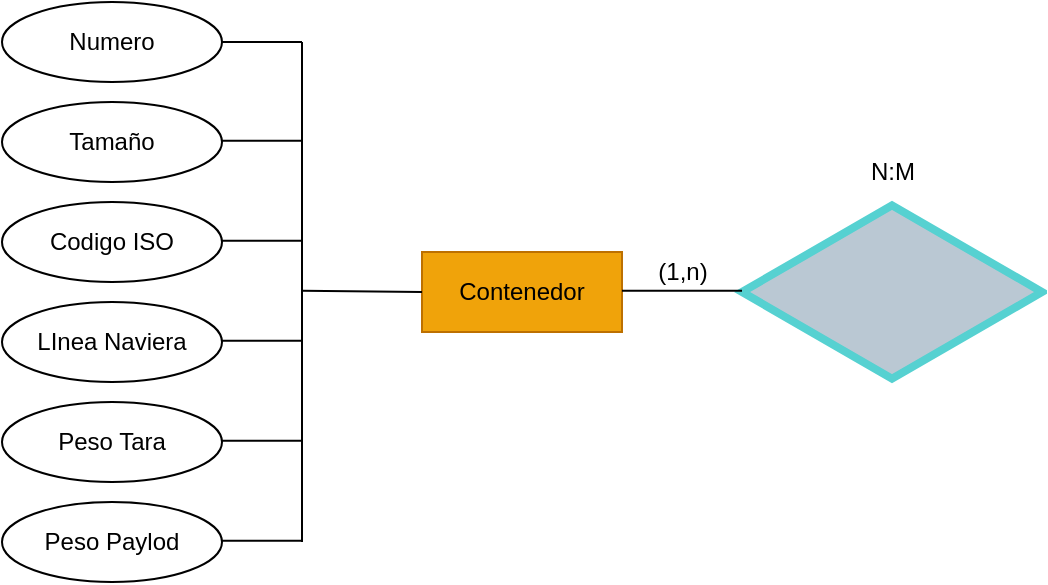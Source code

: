<mxfile>
    <diagram id="rj7zcjq442gJp7h4nPBi" name="Page-1">
        <mxGraphModel dx="835" dy="532" grid="1" gridSize="10" guides="1" tooltips="1" connect="1" arrows="1" fold="1" page="1" pageScale="1" pageWidth="850" pageHeight="1100" math="0" shadow="0">
            <root>
                <mxCell id="0"/>
                <mxCell id="1" parent="0"/>
                <mxCell id="3" value="Contenedor" style="rounded=0;whiteSpace=wrap;html=1;fillColor=#f0a30a;fontColor=#000000;strokeColor=#BD7000;" vertex="1" parent="1">
                    <mxGeometry x="270" y="315" width="100" height="40" as="geometry"/>
                </mxCell>
                <mxCell id="4" value="Numero" style="ellipse;whiteSpace=wrap;html=1;" vertex="1" parent="1">
                    <mxGeometry x="60" y="190" width="110" height="40" as="geometry"/>
                </mxCell>
                <mxCell id="5" value="" style="endArrow=none;html=1;" edge="1" parent="1">
                    <mxGeometry width="50" height="50" relative="1" as="geometry">
                        <mxPoint x="210" y="460" as="sourcePoint"/>
                        <mxPoint x="210" y="210" as="targetPoint"/>
                    </mxGeometry>
                </mxCell>
                <mxCell id="7" value="" style="endArrow=none;html=1;" edge="1" parent="1">
                    <mxGeometry width="50" height="50" relative="1" as="geometry">
                        <mxPoint x="170" y="210" as="sourcePoint"/>
                        <mxPoint x="210" y="210" as="targetPoint"/>
                    </mxGeometry>
                </mxCell>
                <mxCell id="8" value="Tamaño" style="ellipse;whiteSpace=wrap;html=1;" vertex="1" parent="1">
                    <mxGeometry x="60" y="240" width="110" height="40" as="geometry"/>
                </mxCell>
                <mxCell id="9" value="Codigo ISO" style="ellipse;whiteSpace=wrap;html=1;" vertex="1" parent="1">
                    <mxGeometry x="60" y="290" width="110" height="40" as="geometry"/>
                </mxCell>
                <mxCell id="10" value="" style="endArrow=none;html=1;" edge="1" parent="1">
                    <mxGeometry width="50" height="50" relative="1" as="geometry">
                        <mxPoint x="170" y="259.41" as="sourcePoint"/>
                        <mxPoint x="210" y="259.41" as="targetPoint"/>
                    </mxGeometry>
                </mxCell>
                <mxCell id="11" value="" style="endArrow=none;html=1;" edge="1" parent="1">
                    <mxGeometry width="50" height="50" relative="1" as="geometry">
                        <mxPoint x="170" y="309.41" as="sourcePoint"/>
                        <mxPoint x="210" y="309.41" as="targetPoint"/>
                    </mxGeometry>
                </mxCell>
                <mxCell id="12" value="LInea Naviera" style="ellipse;whiteSpace=wrap;html=1;" vertex="1" parent="1">
                    <mxGeometry x="60" y="340" width="110" height="40" as="geometry"/>
                </mxCell>
                <mxCell id="13" value="Peso Tara" style="ellipse;whiteSpace=wrap;html=1;" vertex="1" parent="1">
                    <mxGeometry x="60" y="390" width="110" height="40" as="geometry"/>
                </mxCell>
                <mxCell id="14" value="Peso Paylod" style="ellipse;whiteSpace=wrap;html=1;" vertex="1" parent="1">
                    <mxGeometry x="60" y="440" width="110" height="40" as="geometry"/>
                </mxCell>
                <mxCell id="15" value="" style="endArrow=none;html=1;" edge="1" parent="1">
                    <mxGeometry width="50" height="50" relative="1" as="geometry">
                        <mxPoint x="170" y="359.41" as="sourcePoint"/>
                        <mxPoint x="210" y="359.41" as="targetPoint"/>
                    </mxGeometry>
                </mxCell>
                <mxCell id="16" value="" style="endArrow=none;html=1;" edge="1" parent="1">
                    <mxGeometry width="50" height="50" relative="1" as="geometry">
                        <mxPoint x="170" y="409.41" as="sourcePoint"/>
                        <mxPoint x="210" y="409.41" as="targetPoint"/>
                    </mxGeometry>
                </mxCell>
                <mxCell id="17" value="" style="endArrow=none;html=1;" edge="1" parent="1">
                    <mxGeometry width="50" height="50" relative="1" as="geometry">
                        <mxPoint x="170" y="459.41" as="sourcePoint"/>
                        <mxPoint x="210" y="459.41" as="targetPoint"/>
                    </mxGeometry>
                </mxCell>
                <mxCell id="19" value="" style="html=1;whiteSpace=wrap;aspect=fixed;shape=isoRectangle;fillColor=#bac8d3;strokeColor=#56D1D1;strokeWidth=4;" vertex="1" parent="1">
                    <mxGeometry x="430" y="290" width="150" height="90" as="geometry"/>
                </mxCell>
                <mxCell id="20" value="N:M" style="text;html=1;align=center;verticalAlign=middle;resizable=0;points=[];autosize=1;strokeColor=none;fillColor=none;" vertex="1" parent="1">
                    <mxGeometry x="480" y="260" width="50" height="30" as="geometry"/>
                </mxCell>
                <mxCell id="23" value="" style="endArrow=none;html=1;entryX=0;entryY=0.5;entryDx=0;entryDy=0;" edge="1" parent="1" target="3">
                    <mxGeometry width="50" height="50" relative="1" as="geometry">
                        <mxPoint x="210" y="334.41" as="sourcePoint"/>
                        <mxPoint x="250" y="334.41" as="targetPoint"/>
                    </mxGeometry>
                </mxCell>
                <mxCell id="25" value="" style="endArrow=none;html=1;" edge="1" parent="1">
                    <mxGeometry width="50" height="50" relative="1" as="geometry">
                        <mxPoint x="370" y="334.41" as="sourcePoint"/>
                        <mxPoint x="430" y="334.41" as="targetPoint"/>
                    </mxGeometry>
                </mxCell>
                <mxCell id="26" value="(1,n)" style="text;html=1;align=center;verticalAlign=middle;resizable=0;points=[];autosize=1;strokeColor=none;fillColor=none;" vertex="1" parent="1">
                    <mxGeometry x="375" y="310" width="50" height="30" as="geometry"/>
                </mxCell>
            </root>
        </mxGraphModel>
    </diagram>
</mxfile>